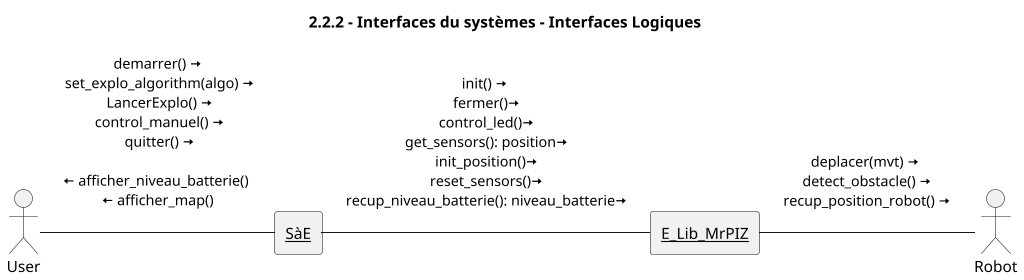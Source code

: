 @startuml
title 2.2.2 - Interfaces du systèmes - Interfaces Logiques
scale 1024*768
actor User as U
actor Robot as P

rectangle "<u>SàE</u>" as S{
}
rectangle "<u>E_Lib_MrPIZ</u>" as L{
}


U -right- S : demarrer() <&arrow-right>\n set_explo_algorithm(algo) <&arrow-right>\n LancerExplo() <&arrow-right>\n control_manuel() <&arrow-right>\n quitter() <&arrow-right>\n \n<&arrow-left> afficher_niveau_batterie() \n <&arrow-left> afficher_map() \n
S-right-L : init() <&arrow-right> \n fermer()<&arrow-right> \n control_led()<&arrow-right> \n get_sensors(): position<&arrow-right> \n init_position()<&arrow-right> \n reset_sensors()<&arrow-right> \n recup_niveau_batterie(): niveau_batterie<&arrow-right> \n
L-right-P : deplacer(mvt) <&arrow-right> \n detect_obstacle() <&arrow-right> \n recup_position_robot() <&arrow-right> \n
@enduml